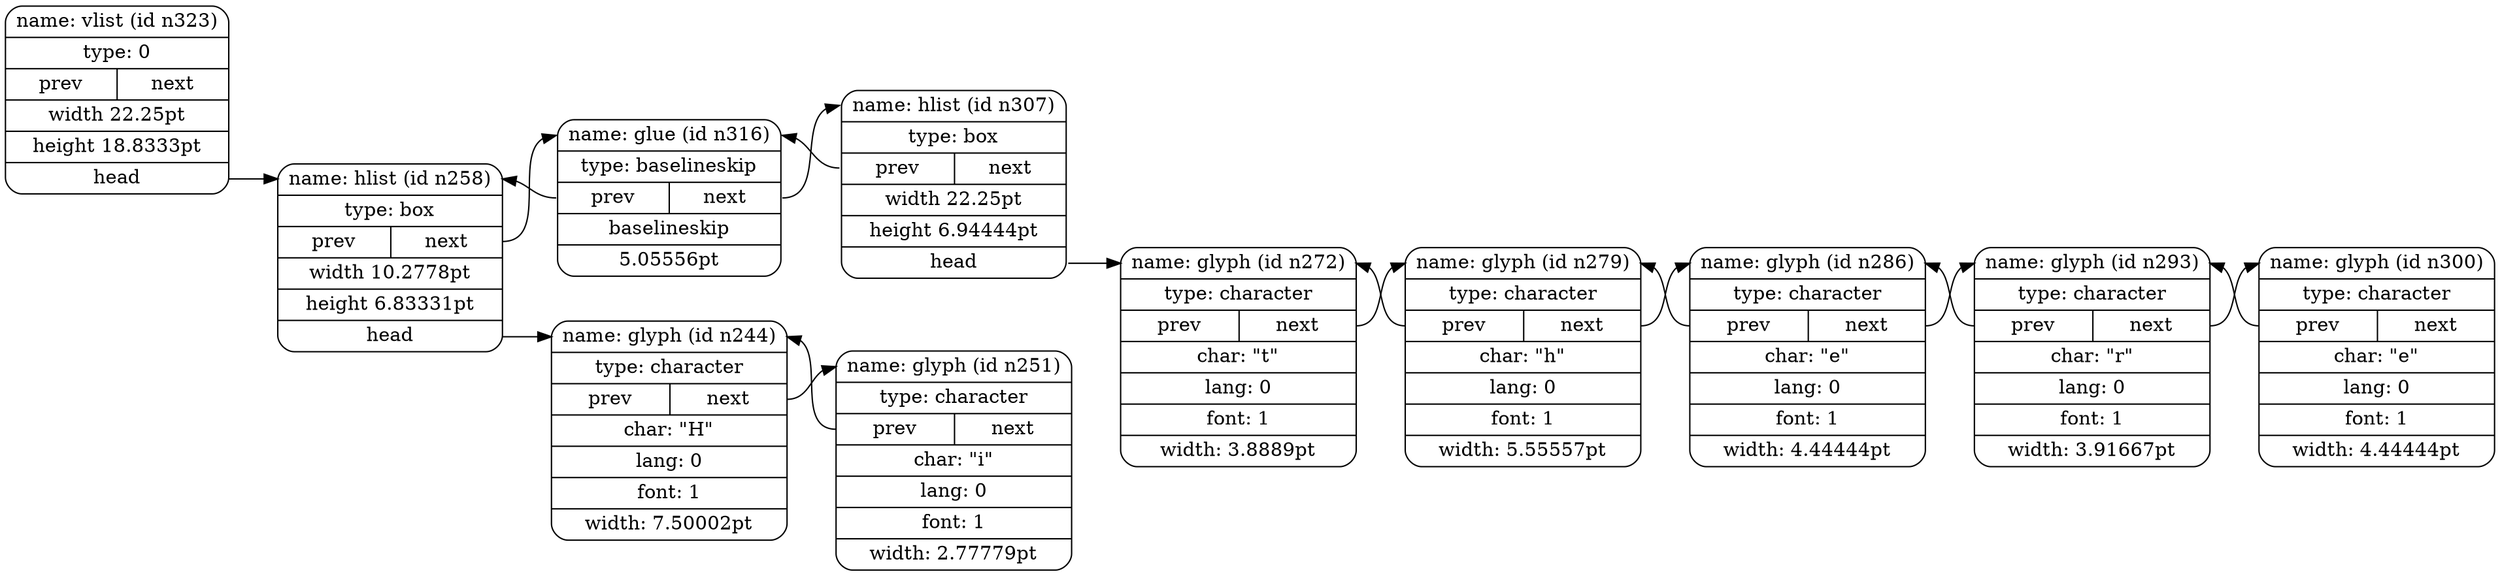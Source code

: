 digraph g {
graph [
rankdir = "LR"
];
node [style=rounded]
node [ shape = "record"]
"n323" [ label = "<title> name: vlist (id n323) | <sub> type: 0  |  { <prev> prev |<next> next }|<width> width 22.25pt|<height> height 18.8333pt|<head> head"]
"n323":head -> "n258":title
"n258" [ label = "<title> name: hlist (id n258) | <sub> type: box  |  { <prev> prev |<next> next }|<width> width 10.2778pt|<height> height 6.83331pt|<head> head"]
"n258":next -> "n316":title
"n258":head -> "n244":title
"n244" [ label = "<title> name: glyph (id n244) | <sub> type: character  |  { <prev> prev |<next> next }|<char> char: \"H\"|<lang> lang: 0|<font> font: 1|<width> width: 7.50002pt"]
"n244":next -> "n251":title
"n251" [ label = "<title> name: glyph (id n251) | <sub> type: character  |  { <prev> prev |<next> next }|<char> char: \"i\"|<lang> lang: 0|<font> font: 1|<width> width: 2.77779pt"]
"n251":prev:w -> "n244":title
"n316" [ label = "<title> name: glue (id n316) | <sub> type: baselineskip  |  { <prev> prev |<next> next }|<subtype> baselineskip|<spec> 5.05556pt"]
"n316":next -> "n307":title
"n316":prev:w -> "n258":title
"n307" [ label = "<title> name: hlist (id n307) | <sub> type: box  |  { <prev> prev |<next> next }|<width> width 22.25pt|<height> height 6.94444pt|<head> head"]
"n307":prev:w -> "n316":title
"n307":head -> "n272":title
"n272" [ label = "<title> name: glyph (id n272) | <sub> type: character  |  { <prev> prev |<next> next }|<char> char: \"t\"|<lang> lang: 0|<font> font: 1|<width> width: 3.8889pt"]
"n272":next -> "n279":title
"n279" [ label = "<title> name: glyph (id n279) | <sub> type: character  |  { <prev> prev |<next> next }|<char> char: \"h\"|<lang> lang: 0|<font> font: 1|<width> width: 5.55557pt"]
"n279":next -> "n286":title
"n279":prev:w -> "n272":title
"n286" [ label = "<title> name: glyph (id n286) | <sub> type: character  |  { <prev> prev |<next> next }|<char> char: \"e\"|<lang> lang: 0|<font> font: 1|<width> width: 4.44444pt"]
"n286":next -> "n293":title
"n286":prev:w -> "n279":title
"n293" [ label = "<title> name: glyph (id n293) | <sub> type: character  |  { <prev> prev |<next> next }|<char> char: \"r\"|<lang> lang: 0|<font> font: 1|<width> width: 3.91667pt"]
"n293":next -> "n300":title
"n293":prev:w -> "n286":title
"n300" [ label = "<title> name: glyph (id n300) | <sub> type: character  |  { <prev> prev |<next> next }|<char> char: \"e\"|<lang> lang: 0|<font> font: 1|<width> width: 4.44444pt"]
"n300":prev:w -> "n293":title
}

